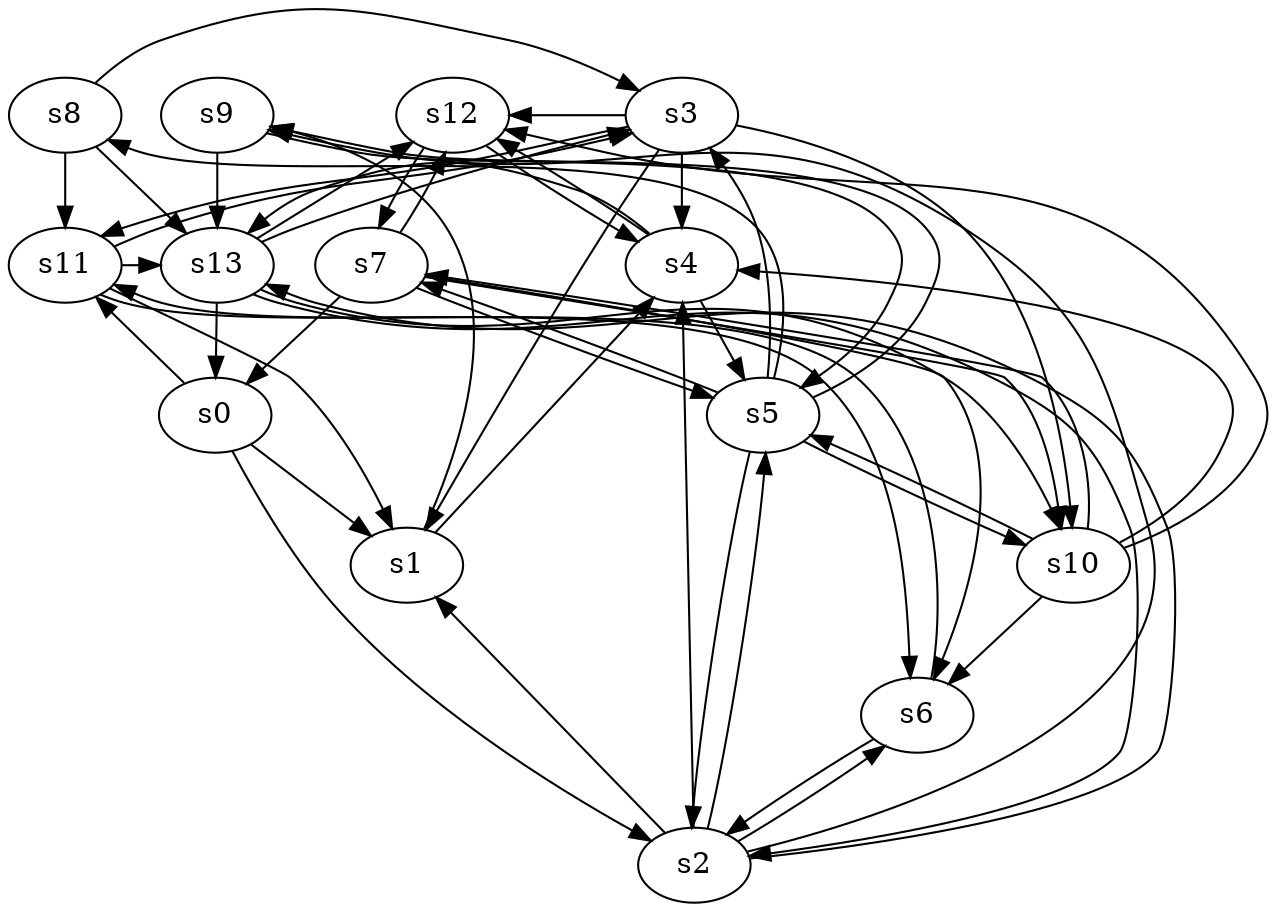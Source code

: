digraph game_0913_complex_14 {
    s0 [name="s0", player=0];
    s1 [name="s1", player=0];
    s2 [name="s2", player=1];
    s3 [name="s3", player=1];
    s4 [name="s4", player=1];
    s5 [name="s5", player=0];
    s6 [name="s6", player=1, target=1];
    s7 [name="s7", player=1];
    s8 [name="s8", player=1];
    s9 [name="s9", player=0];
    s10 [name="s10", player=0];
    s11 [name="s11", player=0];
    s12 [name="s12", player=0];
    s13 [name="s13", player=0];

    s0 -> s1;
    s0 -> s2 [constraint="time % 2 == 1"];
    s0 -> s11 [constraint="!(time % 2 == 1)"];
    s1 -> s4 [constraint="time % 2 == 1 && time % 3 == 1"];
    s1 -> s9 [constraint="time % 3 == 2 || time % 4 == 1"];
    s2 -> s1 [constraint="!(time % 2 == 0)"];
    s2 -> s4;
    s2 -> s5 [constraint="time % 5 == 2 || time % 3 == 1"];
    s2 -> s6 [constraint="time % 2 == 0 && time % 3 == 1"];
    s2 -> s9 [constraint="time == 1 || time == 9 || time == 10"];
    s2 -> s13 [constraint="!(time % 4 == 1)"];
    s3 -> s1;
    s3 -> s4;
    s3 -> s10;
    s3 -> s11 [constraint="time == 0 || time == 1 || time == 7 || time == 8 || time == 18"];
    s3 -> s12 [constraint="time % 8 == 7"];
    s4 -> s5;
    s4 -> s12 [constraint="time == 3"];
    s4 -> s13 [constraint="time % 4 == 2"];
    s5 -> s2 [constraint="time == 21"];
    s5 -> s3 [constraint="time % 4 == 2 && time % 5 == 3"];
    s5 -> s7 [constraint="time == 13 || time == 14 || time == 18 || time == 23"];
    s5 -> s8 [constraint="time == 0 || time == 7 || time == 8 || time == 16"];
    s5 -> s9 [constraint="time % 4 == 0 && time % 3 == 2"];
    s5 -> s10;
    s6 -> s2;
    s6 -> s11 [constraint="time % 2 == 0"];
    s7 -> s0;
    s7 -> s5 [constraint="time % 3 == 1 && time % 5 == 0"];
    s7 -> s6 [constraint="time % 4 == 0 || time % 5 == 3"];
    s7 -> s10 [constraint="time % 4 == 0 || time % 4 == 1"];
    s7 -> s12 [constraint="time % 3 == 0 || time % 4 == 1"];
    s8 -> s3 [constraint="time == 20"];
    s8 -> s11;
    s8 -> s13 [constraint="time % 5 == 2 || time % 4 == 2"];
    s9 -> s5 [constraint="time % 4 == 0"];
    s9 -> s13;
    s10 -> s4 [constraint="!(time % 6 == 5)"];
    s10 -> s5 [constraint="time % 5 == 0 || time % 3 == 2"];
    s10 -> s6;
    s10 -> s7 [constraint="!(time % 4 == 1)"];
    s10 -> s12 [constraint="time == 1 || time == 6 || time == 7 || time == 8"];
    s11 -> s1 [constraint="time % 4 == 1 || time % 3 == 1"];
    s11 -> s3 [constraint="time % 6 == 5"];
    s11 -> s6 [constraint="time % 3 == 1 && time % 3 == 1"];
    s11 -> s13 [constraint="time == 1 || time == 2 || time == 14"];
    s12 -> s4;
    s12 -> s7;
    s13 -> s0 [constraint="time % 7 == 5"];
    s13 -> s2 [constraint="time % 2 == 0"];
    s13 -> s3 [constraint="time % 4 == 3 || time % 2 == 1"];
    s13 -> s10 [constraint="time == 3"];
    s13 -> s12 [constraint="time == 2 || time == 3 || time == 5 || time == 9 || time == 12"];
}
